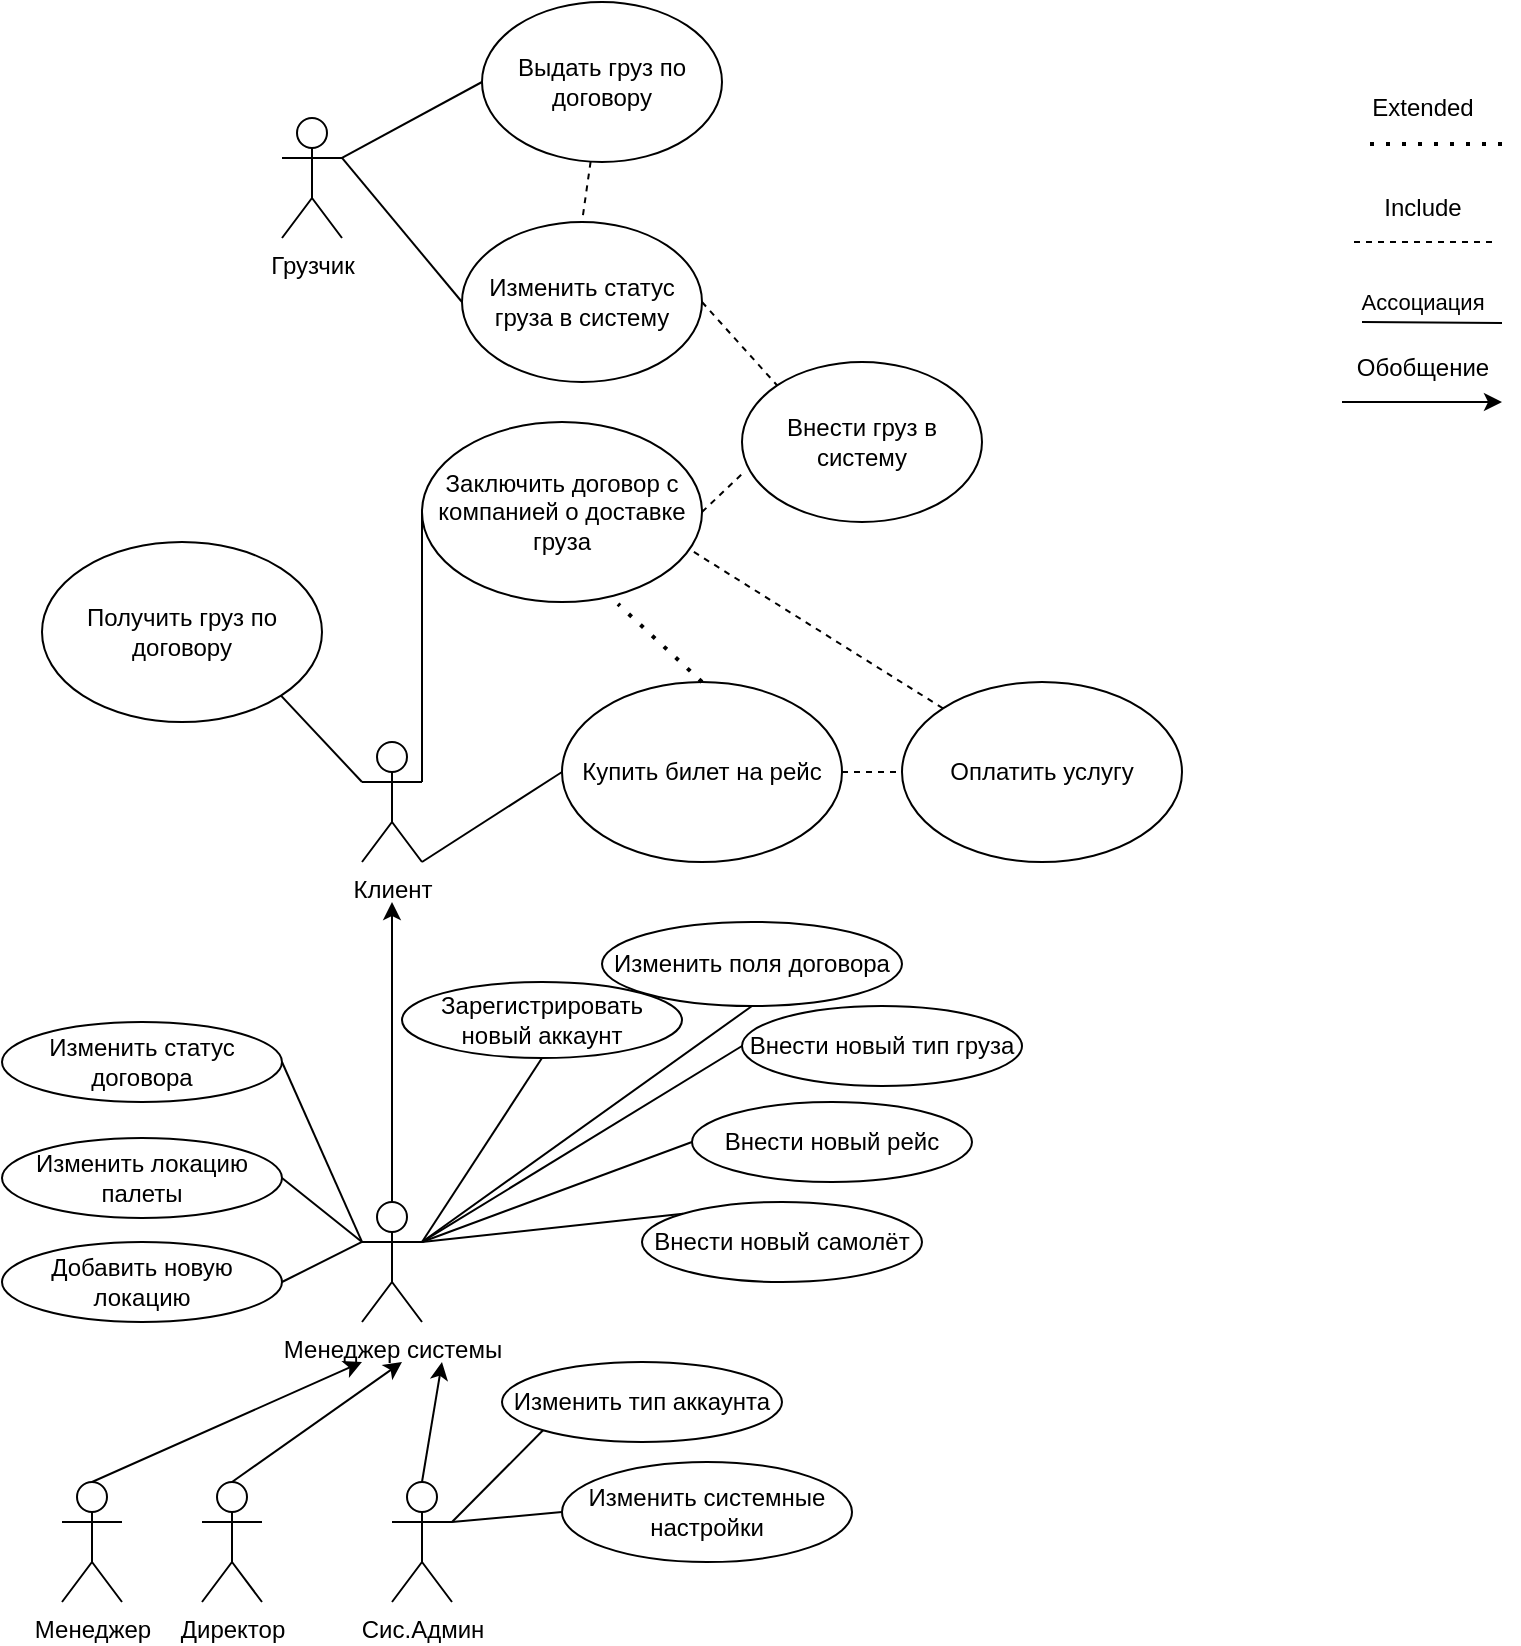 <mxfile version="21.8.2" type="device">
  <diagram id="R2lEEEUBdFMjLlhIrx00" name="Page-1">
    <mxGraphModel dx="1434" dy="790" grid="1" gridSize="10" guides="1" tooltips="1" connect="1" arrows="1" fold="1" page="1" pageScale="1" pageWidth="850" pageHeight="1100" math="0" shadow="0" extFonts="Permanent Marker^https://fonts.googleapis.com/css?family=Permanent+Marker">
      <root>
        <mxCell id="0" />
        <mxCell id="1" parent="0" />
        <mxCell id="O0CfwukFVVHpra1-1LsU-1" value="Грузчик" style="shape=umlActor;verticalLabelPosition=bottom;verticalAlign=top;html=1;outlineConnect=0;" vertex="1" parent="1">
          <mxGeometry x="150" y="68" width="30" height="60" as="geometry" />
        </mxCell>
        <mxCell id="O0CfwukFVVHpra1-1LsU-2" value="" style="endArrow=none;html=1;rounded=0;exitX=1;exitY=0.333;exitDx=0;exitDy=0;exitPerimeter=0;entryX=0;entryY=0.5;entryDx=0;entryDy=0;" edge="1" parent="1" source="O0CfwukFVVHpra1-1LsU-1" target="O0CfwukFVVHpra1-1LsU-3">
          <mxGeometry width="50" height="50" relative="1" as="geometry">
            <mxPoint x="400" y="430" as="sourcePoint" />
            <mxPoint x="220" y="160" as="targetPoint" />
          </mxGeometry>
        </mxCell>
        <mxCell id="O0CfwukFVVHpra1-1LsU-3" value="Изменить статус груза в систему" style="ellipse;whiteSpace=wrap;html=1;" vertex="1" parent="1">
          <mxGeometry x="240" y="120" width="120" height="80" as="geometry" />
        </mxCell>
        <mxCell id="O0CfwukFVVHpra1-1LsU-4" value="Клиент" style="shape=umlActor;verticalLabelPosition=bottom;verticalAlign=top;html=1;outlineConnect=0;" vertex="1" parent="1">
          <mxGeometry x="190" y="380" width="30" height="60" as="geometry" />
        </mxCell>
        <mxCell id="O0CfwukFVVHpra1-1LsU-5" value="Заключить договор с компанией о доставке груза" style="ellipse;whiteSpace=wrap;html=1;" vertex="1" parent="1">
          <mxGeometry x="220" y="220" width="140" height="90" as="geometry" />
        </mxCell>
        <mxCell id="O0CfwukFVVHpra1-1LsU-6" value="" style="endArrow=none;html=1;rounded=0;exitX=1;exitY=0.333;exitDx=0;exitDy=0;exitPerimeter=0;entryX=0;entryY=0.5;entryDx=0;entryDy=0;" edge="1" parent="1" source="O0CfwukFVVHpra1-1LsU-4" target="O0CfwukFVVHpra1-1LsU-5">
          <mxGeometry width="50" height="50" relative="1" as="geometry">
            <mxPoint x="150" y="200" as="sourcePoint" />
            <mxPoint x="260" y="170" as="targetPoint" />
          </mxGeometry>
        </mxCell>
        <mxCell id="O0CfwukFVVHpra1-1LsU-7" value="" style="endArrow=none;dashed=1;html=1;rounded=0;exitX=1;exitY=0.5;exitDx=0;exitDy=0;entryX=0;entryY=0.7;entryDx=0;entryDy=0;entryPerimeter=0;" edge="1" parent="1" source="O0CfwukFVVHpra1-1LsU-5" target="O0CfwukFVVHpra1-1LsU-8">
          <mxGeometry width="50" height="50" relative="1" as="geometry">
            <mxPoint x="400" y="430" as="sourcePoint" />
            <mxPoint x="420" y="300" as="targetPoint" />
          </mxGeometry>
        </mxCell>
        <mxCell id="O0CfwukFVVHpra1-1LsU-8" value="Внести груз в систему" style="ellipse;whiteSpace=wrap;html=1;" vertex="1" parent="1">
          <mxGeometry x="380" y="190" width="120" height="80" as="geometry" />
        </mxCell>
        <mxCell id="O0CfwukFVVHpra1-1LsU-9" value="" style="endArrow=none;dashed=1;html=1;rounded=0;entryX=0;entryY=0;entryDx=0;entryDy=0;exitX=1;exitY=0.5;exitDx=0;exitDy=0;" edge="1" parent="1" source="O0CfwukFVVHpra1-1LsU-3" target="O0CfwukFVVHpra1-1LsU-8">
          <mxGeometry width="50" height="50" relative="1" as="geometry">
            <mxPoint x="400" y="430" as="sourcePoint" />
            <mxPoint x="450" y="380" as="targetPoint" />
          </mxGeometry>
        </mxCell>
        <mxCell id="O0CfwukFVVHpra1-1LsU-10" value="Выдать груз по договору" style="ellipse;whiteSpace=wrap;html=1;" vertex="1" parent="1">
          <mxGeometry x="250" y="10" width="120" height="80" as="geometry" />
        </mxCell>
        <mxCell id="O0CfwukFVVHpra1-1LsU-11" value="" style="endArrow=none;html=1;rounded=0;exitX=1;exitY=0.333;exitDx=0;exitDy=0;exitPerimeter=0;entryX=0;entryY=0.5;entryDx=0;entryDy=0;" edge="1" parent="1" source="O0CfwukFVVHpra1-1LsU-1" target="O0CfwukFVVHpra1-1LsU-10">
          <mxGeometry width="50" height="50" relative="1" as="geometry">
            <mxPoint x="150" y="200" as="sourcePoint" />
            <mxPoint x="260" y="170" as="targetPoint" />
          </mxGeometry>
        </mxCell>
        <mxCell id="O0CfwukFVVHpra1-1LsU-12" value="" style="endArrow=none;dashed=1;html=1;rounded=0;entryX=0.5;entryY=0;entryDx=0;entryDy=0;" edge="1" parent="1" source="O0CfwukFVVHpra1-1LsU-10" target="O0CfwukFVVHpra1-1LsU-3">
          <mxGeometry width="50" height="50" relative="1" as="geometry">
            <mxPoint x="380" y="170" as="sourcePoint" />
            <mxPoint x="438" y="202" as="targetPoint" />
          </mxGeometry>
        </mxCell>
        <mxCell id="O0CfwukFVVHpra1-1LsU-14" value="Получить груз по договору" style="ellipse;whiteSpace=wrap;html=1;" vertex="1" parent="1">
          <mxGeometry x="30" y="280" width="140" height="90" as="geometry" />
        </mxCell>
        <mxCell id="O0CfwukFVVHpra1-1LsU-15" value="" style="endArrow=none;html=1;rounded=0;exitX=0;exitY=0.333;exitDx=0;exitDy=0;exitPerimeter=0;entryX=1;entryY=1;entryDx=0;entryDy=0;" edge="1" parent="1" source="O0CfwukFVVHpra1-1LsU-4" target="O0CfwukFVVHpra1-1LsU-14">
          <mxGeometry width="50" height="50" relative="1" as="geometry">
            <mxPoint x="150" y="320" as="sourcePoint" />
            <mxPoint x="240" y="295" as="targetPoint" />
          </mxGeometry>
        </mxCell>
        <mxCell id="O0CfwukFVVHpra1-1LsU-16" value="Купить билет на рейс" style="ellipse;whiteSpace=wrap;html=1;" vertex="1" parent="1">
          <mxGeometry x="290" y="350" width="140" height="90" as="geometry" />
        </mxCell>
        <mxCell id="O0CfwukFVVHpra1-1LsU-18" value="" style="endArrow=none;html=1;rounded=0;entryX=0;entryY=0.5;entryDx=0;entryDy=0;exitX=1;exitY=1;exitDx=0;exitDy=0;exitPerimeter=0;" edge="1" parent="1" source="O0CfwukFVVHpra1-1LsU-4" target="O0CfwukFVVHpra1-1LsU-16">
          <mxGeometry width="50" height="50" relative="1" as="geometry">
            <mxPoint x="230" y="440" as="sourcePoint" />
            <mxPoint x="230" y="275" as="targetPoint" />
          </mxGeometry>
        </mxCell>
        <mxCell id="O0CfwukFVVHpra1-1LsU-19" value="" style="endArrow=none;dashed=1;html=1;dashPattern=1 3;strokeWidth=2;rounded=0;exitX=0.5;exitY=0;exitDx=0;exitDy=0;entryX=0.7;entryY=1.011;entryDx=0;entryDy=0;entryPerimeter=0;" edge="1" parent="1" source="O0CfwukFVVHpra1-1LsU-16" target="O0CfwukFVVHpra1-1LsU-5">
          <mxGeometry width="50" height="50" relative="1" as="geometry">
            <mxPoint x="490" y="435" as="sourcePoint" />
            <mxPoint x="540" y="385" as="targetPoint" />
          </mxGeometry>
        </mxCell>
        <mxCell id="O0CfwukFVVHpra1-1LsU-20" value="" style="endArrow=none;dashed=1;html=1;dashPattern=1 3;strokeWidth=2;rounded=0;entryX=0.7;entryY=1.011;entryDx=0;entryDy=0;entryPerimeter=0;" edge="1" parent="1">
          <mxGeometry width="50" height="50" relative="1" as="geometry">
            <mxPoint x="760" y="81" as="sourcePoint" />
            <mxPoint x="690" y="81" as="targetPoint" />
          </mxGeometry>
        </mxCell>
        <mxCell id="O0CfwukFVVHpra1-1LsU-21" value="Extended" style="text;html=1;align=center;verticalAlign=middle;resizable=0;points=[];autosize=1;strokeColor=none;fillColor=none;" vertex="1" parent="1">
          <mxGeometry x="685" y="48" width="70" height="30" as="geometry" />
        </mxCell>
        <mxCell id="O0CfwukFVVHpra1-1LsU-22" value="" style="endArrow=none;dashed=1;html=1;rounded=0;" edge="1" parent="1">
          <mxGeometry width="50" height="50" relative="1" as="geometry">
            <mxPoint x="755" y="130" as="sourcePoint" />
            <mxPoint x="685" y="130" as="targetPoint" />
          </mxGeometry>
        </mxCell>
        <mxCell id="O0CfwukFVVHpra1-1LsU-23" value="Include" style="text;html=1;align=center;verticalAlign=middle;resizable=0;points=[];autosize=1;strokeColor=none;fillColor=none;" vertex="1" parent="1">
          <mxGeometry x="690" y="98" width="60" height="30" as="geometry" />
        </mxCell>
        <mxCell id="O0CfwukFVVHpra1-1LsU-24" value="" style="endArrow=none;html=1;rounded=0;entryX=0;entryY=0.5;entryDx=0;entryDy=0;" edge="1" parent="1">
          <mxGeometry width="50" height="50" relative="1" as="geometry">
            <mxPoint x="760" y="170.5" as="sourcePoint" />
            <mxPoint x="690" y="170" as="targetPoint" />
          </mxGeometry>
        </mxCell>
        <mxCell id="O0CfwukFVVHpra1-1LsU-25" value="Ассоциация" style="edgeLabel;html=1;align=center;verticalAlign=middle;resizable=0;points=[];" vertex="1" connectable="0" parent="O0CfwukFVVHpra1-1LsU-24">
          <mxGeometry x="0.259" y="-7" relative="1" as="geometry">
            <mxPoint x="4" y="-3" as="offset" />
          </mxGeometry>
        </mxCell>
        <mxCell id="O0CfwukFVVHpra1-1LsU-26" value="Менеджер системы" style="shape=umlActor;verticalLabelPosition=bottom;verticalAlign=top;html=1;outlineConnect=0;" vertex="1" parent="1">
          <mxGeometry x="190" y="610" width="30" height="60" as="geometry" />
        </mxCell>
        <mxCell id="O0CfwukFVVHpra1-1LsU-27" value="Внести новый тип груза" style="ellipse;whiteSpace=wrap;html=1;" vertex="1" parent="1">
          <mxGeometry x="380" y="512" width="140" height="40" as="geometry" />
        </mxCell>
        <mxCell id="O0CfwukFVVHpra1-1LsU-28" value="" style="endArrow=none;html=1;rounded=0;entryX=0;entryY=0.5;entryDx=0;entryDy=0;exitX=1;exitY=0.333;exitDx=0;exitDy=0;exitPerimeter=0;" edge="1" parent="1" source="O0CfwukFVVHpra1-1LsU-26" target="O0CfwukFVVHpra1-1LsU-27">
          <mxGeometry width="50" height="50" relative="1" as="geometry">
            <mxPoint x="260" y="605" as="sourcePoint" />
            <mxPoint x="330" y="560" as="targetPoint" />
          </mxGeometry>
        </mxCell>
        <mxCell id="O0CfwukFVVHpra1-1LsU-29" value="Менеджер" style="shape=umlActor;verticalLabelPosition=bottom;verticalAlign=top;html=1;outlineConnect=0;" vertex="1" parent="1">
          <mxGeometry x="40" y="750" width="30" height="60" as="geometry" />
        </mxCell>
        <mxCell id="O0CfwukFVVHpra1-1LsU-30" value="Сис.Админ" style="shape=umlActor;verticalLabelPosition=bottom;verticalAlign=top;html=1;outlineConnect=0;" vertex="1" parent="1">
          <mxGeometry x="205" y="750" width="30" height="60" as="geometry" />
        </mxCell>
        <mxCell id="O0CfwukFVVHpra1-1LsU-32" value="" style="endArrow=classic;html=1;rounded=0;" edge="1" parent="1">
          <mxGeometry width="50" height="50" relative="1" as="geometry">
            <mxPoint x="680" y="210" as="sourcePoint" />
            <mxPoint x="760" y="210" as="targetPoint" />
          </mxGeometry>
        </mxCell>
        <mxCell id="O0CfwukFVVHpra1-1LsU-33" value="Обобщение" style="text;html=1;align=center;verticalAlign=middle;resizable=0;points=[];autosize=1;strokeColor=none;fillColor=none;" vertex="1" parent="1">
          <mxGeometry x="675" y="178" width="90" height="30" as="geometry" />
        </mxCell>
        <mxCell id="O0CfwukFVVHpra1-1LsU-34" value="" style="endArrow=classic;html=1;rounded=0;exitX=0.5;exitY=0;exitDx=0;exitDy=0;exitPerimeter=0;" edge="1" parent="1" source="O0CfwukFVVHpra1-1LsU-29">
          <mxGeometry width="50" height="50" relative="1" as="geometry">
            <mxPoint x="490" y="680" as="sourcePoint" />
            <mxPoint x="190" y="690" as="targetPoint" />
          </mxGeometry>
        </mxCell>
        <mxCell id="O0CfwukFVVHpra1-1LsU-35" value="" style="endArrow=classic;html=1;rounded=0;exitX=0.5;exitY=0;exitDx=0;exitDy=0;exitPerimeter=0;" edge="1" parent="1" source="O0CfwukFVVHpra1-1LsU-30">
          <mxGeometry width="50" height="50" relative="1" as="geometry">
            <mxPoint x="175" y="770" as="sourcePoint" />
            <mxPoint x="230" y="690" as="targetPoint" />
          </mxGeometry>
        </mxCell>
        <mxCell id="O0CfwukFVVHpra1-1LsU-36" value="Изменить тип аккаунта" style="ellipse;whiteSpace=wrap;html=1;" vertex="1" parent="1">
          <mxGeometry x="260" y="690" width="140" height="40" as="geometry" />
        </mxCell>
        <mxCell id="O0CfwukFVVHpra1-1LsU-37" value="" style="endArrow=none;html=1;rounded=0;entryX=0;entryY=1;entryDx=0;entryDy=0;exitX=1;exitY=0.333;exitDx=0;exitDy=0;exitPerimeter=0;" edge="1" parent="1" source="O0CfwukFVVHpra1-1LsU-30" target="O0CfwukFVVHpra1-1LsU-36">
          <mxGeometry width="50" height="50" relative="1" as="geometry">
            <mxPoint x="220" y="630" as="sourcePoint" />
            <mxPoint x="310" y="595" as="targetPoint" />
          </mxGeometry>
        </mxCell>
        <mxCell id="O0CfwukFVVHpra1-1LsU-38" value="Зарегистрировать новый аккаунт" style="ellipse;whiteSpace=wrap;html=1;" vertex="1" parent="1">
          <mxGeometry x="210" y="500" width="140" height="38" as="geometry" />
        </mxCell>
        <mxCell id="O0CfwukFVVHpra1-1LsU-39" value="" style="endArrow=none;html=1;rounded=0;exitX=0.5;exitY=1;exitDx=0;exitDy=0;" edge="1" parent="1" source="O0CfwukFVVHpra1-1LsU-38">
          <mxGeometry width="50" height="50" relative="1" as="geometry">
            <mxPoint x="230" y="640" as="sourcePoint" />
            <mxPoint x="220" y="630" as="targetPoint" />
          </mxGeometry>
        </mxCell>
        <mxCell id="O0CfwukFVVHpra1-1LsU-40" value="Добавить новую локацию" style="ellipse;whiteSpace=wrap;html=1;" vertex="1" parent="1">
          <mxGeometry x="10" y="630" width="140" height="40" as="geometry" />
        </mxCell>
        <mxCell id="O0CfwukFVVHpra1-1LsU-41" value="Директор" style="shape=umlActor;verticalLabelPosition=bottom;verticalAlign=top;html=1;outlineConnect=0;" vertex="1" parent="1">
          <mxGeometry x="110" y="750" width="30" height="60" as="geometry" />
        </mxCell>
        <mxCell id="O0CfwukFVVHpra1-1LsU-42" value="" style="endArrow=classic;html=1;rounded=0;exitX=0.5;exitY=0;exitDx=0;exitDy=0;exitPerimeter=0;" edge="1" parent="1" source="O0CfwukFVVHpra1-1LsU-41">
          <mxGeometry width="50" height="50" relative="1" as="geometry">
            <mxPoint x="260" y="750" as="sourcePoint" />
            <mxPoint x="210" y="690" as="targetPoint" />
          </mxGeometry>
        </mxCell>
        <mxCell id="O0CfwukFVVHpra1-1LsU-43" value="" style="endArrow=none;html=1;rounded=0;exitX=0;exitY=0.333;exitDx=0;exitDy=0;entryX=1;entryY=0.5;entryDx=0;entryDy=0;exitPerimeter=0;" edge="1" parent="1" source="O0CfwukFVVHpra1-1LsU-26" target="O0CfwukFVVHpra1-1LsU-40">
          <mxGeometry width="50" height="50" relative="1" as="geometry">
            <mxPoint x="310" y="569" as="sourcePoint" />
            <mxPoint x="230" y="640" as="targetPoint" />
          </mxGeometry>
        </mxCell>
        <mxCell id="O0CfwukFVVHpra1-1LsU-44" value="Изменить локацию палеты" style="ellipse;whiteSpace=wrap;html=1;" vertex="1" parent="1">
          <mxGeometry x="10" y="578" width="140" height="40" as="geometry" />
        </mxCell>
        <mxCell id="O0CfwukFVVHpra1-1LsU-45" value="" style="endArrow=none;html=1;rounded=0;exitX=1;exitY=0.5;exitDx=0;exitDy=0;entryX=0;entryY=0.333;entryDx=0;entryDy=0;entryPerimeter=0;" edge="1" parent="1" source="O0CfwukFVVHpra1-1LsU-44" target="O0CfwukFVVHpra1-1LsU-26">
          <mxGeometry width="50" height="50" relative="1" as="geometry">
            <mxPoint x="310" y="569" as="sourcePoint" />
            <mxPoint x="230" y="640" as="targetPoint" />
          </mxGeometry>
        </mxCell>
        <mxCell id="O0CfwukFVVHpra1-1LsU-46" value="Изменить статус договора" style="ellipse;whiteSpace=wrap;html=1;" vertex="1" parent="1">
          <mxGeometry x="10" y="520" width="140" height="40" as="geometry" />
        </mxCell>
        <mxCell id="O0CfwukFVVHpra1-1LsU-47" value="" style="endArrow=none;html=1;rounded=0;exitX=1;exitY=0.5;exitDx=0;exitDy=0;entryX=0;entryY=0.333;entryDx=0;entryDy=0;entryPerimeter=0;" edge="1" parent="1" source="O0CfwukFVVHpra1-1LsU-46" target="O0CfwukFVVHpra1-1LsU-26">
          <mxGeometry width="50" height="50" relative="1" as="geometry">
            <mxPoint x="310" y="569" as="sourcePoint" />
            <mxPoint x="230" y="640" as="targetPoint" />
          </mxGeometry>
        </mxCell>
        <mxCell id="O0CfwukFVVHpra1-1LsU-48" value="" style="endArrow=classic;html=1;rounded=0;exitX=0.5;exitY=0;exitDx=0;exitDy=0;exitPerimeter=0;" edge="1" parent="1" source="O0CfwukFVVHpra1-1LsU-26">
          <mxGeometry width="50" height="50" relative="1" as="geometry">
            <mxPoint x="400" y="430" as="sourcePoint" />
            <mxPoint x="205" y="460" as="targetPoint" />
          </mxGeometry>
        </mxCell>
        <mxCell id="O0CfwukFVVHpra1-1LsU-49" value="Внести новый рейс" style="ellipse;whiteSpace=wrap;html=1;" vertex="1" parent="1">
          <mxGeometry x="355" y="560" width="140" height="40" as="geometry" />
        </mxCell>
        <mxCell id="O0CfwukFVVHpra1-1LsU-50" value="Внести новый самолёт" style="ellipse;whiteSpace=wrap;html=1;" vertex="1" parent="1">
          <mxGeometry x="330" y="610" width="140" height="40" as="geometry" />
        </mxCell>
        <mxCell id="O0CfwukFVVHpra1-1LsU-51" value="" style="endArrow=none;html=1;rounded=0;exitX=1;exitY=0.333;exitDx=0;exitDy=0;exitPerimeter=0;entryX=0;entryY=0.5;entryDx=0;entryDy=0;" edge="1" parent="1" source="O0CfwukFVVHpra1-1LsU-26" target="O0CfwukFVVHpra1-1LsU-49">
          <mxGeometry width="50" height="50" relative="1" as="geometry">
            <mxPoint x="230" y="640" as="sourcePoint" />
            <mxPoint x="450" y="620" as="targetPoint" />
          </mxGeometry>
        </mxCell>
        <mxCell id="O0CfwukFVVHpra1-1LsU-52" value="" style="endArrow=none;html=1;rounded=0;entryX=0;entryY=0;entryDx=0;entryDy=0;" edge="1" parent="1" target="O0CfwukFVVHpra1-1LsU-50">
          <mxGeometry width="50" height="50" relative="1" as="geometry">
            <mxPoint x="220" y="630" as="sourcePoint" />
            <mxPoint x="470" y="630" as="targetPoint" />
          </mxGeometry>
        </mxCell>
        <mxCell id="O0CfwukFVVHpra1-1LsU-53" value="" style="endArrow=none;dashed=1;html=1;rounded=0;exitX=1;exitY=0.5;exitDx=0;exitDy=0;entryX=0;entryY=0.5;entryDx=0;entryDy=0;" edge="1" parent="1" source="O0CfwukFVVHpra1-1LsU-16" target="O0CfwukFVVHpra1-1LsU-54">
          <mxGeometry width="50" height="50" relative="1" as="geometry">
            <mxPoint x="370" y="275" as="sourcePoint" />
            <mxPoint x="490" y="395" as="targetPoint" />
          </mxGeometry>
        </mxCell>
        <mxCell id="O0CfwukFVVHpra1-1LsU-54" value="Оплатить услугу" style="ellipse;whiteSpace=wrap;html=1;" vertex="1" parent="1">
          <mxGeometry x="460" y="350" width="140" height="90" as="geometry" />
        </mxCell>
        <mxCell id="O0CfwukFVVHpra1-1LsU-55" value="" style="endArrow=none;dashed=1;html=1;rounded=0;exitX=0.971;exitY=0.722;exitDx=0;exitDy=0;entryX=0;entryY=0;entryDx=0;entryDy=0;exitPerimeter=0;" edge="1" parent="1" source="O0CfwukFVVHpra1-1LsU-5" target="O0CfwukFVVHpra1-1LsU-54">
          <mxGeometry width="50" height="50" relative="1" as="geometry">
            <mxPoint x="370" y="275" as="sourcePoint" />
            <mxPoint x="390" y="256" as="targetPoint" />
          </mxGeometry>
        </mxCell>
        <mxCell id="O0CfwukFVVHpra1-1LsU-56" value="Изменить поля договора" style="ellipse;whiteSpace=wrap;html=1;" vertex="1" parent="1">
          <mxGeometry x="310" y="470" width="150" height="42" as="geometry" />
        </mxCell>
        <mxCell id="O0CfwukFVVHpra1-1LsU-57" value="" style="endArrow=none;html=1;rounded=0;exitX=0.5;exitY=1;exitDx=0;exitDy=0;entryX=1;entryY=0.333;entryDx=0;entryDy=0;entryPerimeter=0;" edge="1" parent="1" source="O0CfwukFVVHpra1-1LsU-56" target="O0CfwukFVVHpra1-1LsU-26">
          <mxGeometry width="50" height="50" relative="1" as="geometry">
            <mxPoint x="320" y="548" as="sourcePoint" />
            <mxPoint x="230" y="630" as="targetPoint" />
          </mxGeometry>
        </mxCell>
        <mxCell id="O0CfwukFVVHpra1-1LsU-58" value="Изменить системные настройки" style="ellipse;whiteSpace=wrap;html=1;" vertex="1" parent="1">
          <mxGeometry x="290" y="740" width="145" height="50" as="geometry" />
        </mxCell>
        <mxCell id="O0CfwukFVVHpra1-1LsU-59" value="" style="endArrow=none;html=1;rounded=0;entryX=0;entryY=0.5;entryDx=0;entryDy=0;exitX=1;exitY=0.333;exitDx=0;exitDy=0;exitPerimeter=0;" edge="1" parent="1" source="O0CfwukFVVHpra1-1LsU-30" target="O0CfwukFVVHpra1-1LsU-58">
          <mxGeometry width="50" height="50" relative="1" as="geometry">
            <mxPoint x="280" y="800" as="sourcePoint" />
            <mxPoint x="291" y="734" as="targetPoint" />
          </mxGeometry>
        </mxCell>
      </root>
    </mxGraphModel>
  </diagram>
</mxfile>
